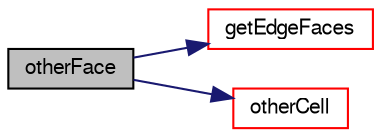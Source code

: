 digraph "otherFace"
{
  bgcolor="transparent";
  edge [fontname="FreeSans",fontsize="10",labelfontname="FreeSans",labelfontsize="10"];
  node [fontname="FreeSans",fontsize="10",shape=record];
  rankdir="LR";
  Node1835 [label="otherFace",height=0.2,width=0.4,color="black", fillcolor="grey75", style="filled", fontcolor="black"];
  Node1835 -> Node1836 [color="midnightblue",fontsize="10",style="solid",fontname="FreeSans"];
  Node1836 [label="getEdgeFaces",height=0.2,width=0.4,color="red",URL="$a21153.html#a49c5d70e15e6496b848e2012ea176128",tooltip="Get faces on cell using edgeI. Throws error if no two found. "];
  Node1835 -> Node1913 [color="midnightblue",fontsize="10",style="solid",fontname="FreeSans"];
  Node1913 [label="otherCell",height=0.2,width=0.4,color="red",URL="$a21153.html#a27becdad7805cd82a048fa554a29ccbf",tooltip="Return cell on other side of face. Throws error. "];
}
